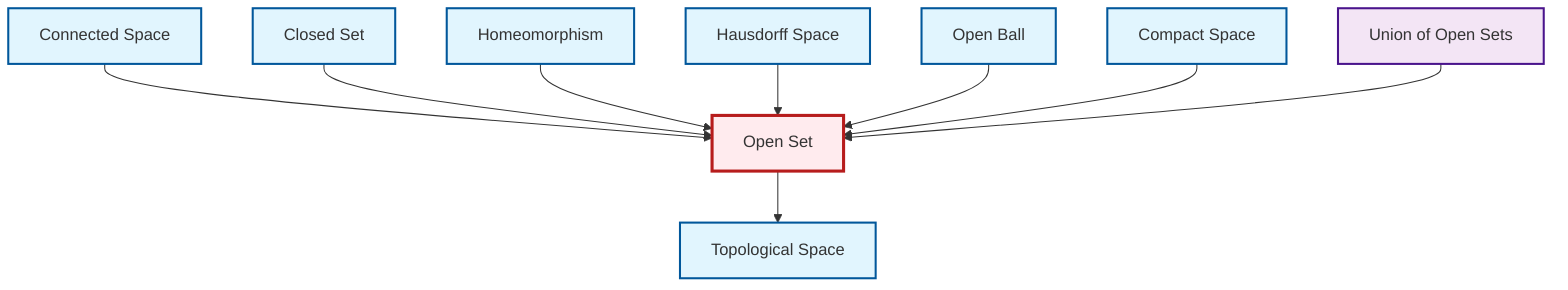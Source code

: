 graph TD
    classDef definition fill:#e1f5fe,stroke:#01579b,stroke-width:2px
    classDef theorem fill:#f3e5f5,stroke:#4a148c,stroke-width:2px
    classDef axiom fill:#fff3e0,stroke:#e65100,stroke-width:2px
    classDef example fill:#e8f5e9,stroke:#1b5e20,stroke-width:2px
    classDef current fill:#ffebee,stroke:#b71c1c,stroke-width:3px
    def-compact["Compact Space"]:::definition
    def-hausdorff["Hausdorff Space"]:::definition
    def-homeomorphism["Homeomorphism"]:::definition
    def-open-set["Open Set"]:::definition
    thm-union-open-sets["Union of Open Sets"]:::theorem
    def-open-ball["Open Ball"]:::definition
    def-closed-set["Closed Set"]:::definition
    def-connected["Connected Space"]:::definition
    def-topological-space["Topological Space"]:::definition
    def-connected --> def-open-set
    def-closed-set --> def-open-set
    def-homeomorphism --> def-open-set
    def-hausdorff --> def-open-set
    def-open-ball --> def-open-set
    def-open-set --> def-topological-space
    def-compact --> def-open-set
    thm-union-open-sets --> def-open-set
    class def-open-set current